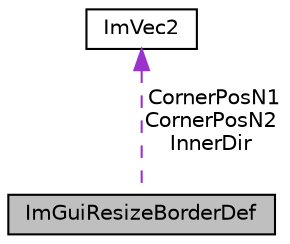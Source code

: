 digraph "ImGuiResizeBorderDef"
{
 // LATEX_PDF_SIZE
  edge [fontname="Helvetica",fontsize="10",labelfontname="Helvetica",labelfontsize="10"];
  node [fontname="Helvetica",fontsize="10",shape=record];
  Node1 [label="ImGuiResizeBorderDef",height=0.2,width=0.4,color="black", fillcolor="grey75", style="filled", fontcolor="black",tooltip=" "];
  Node2 -> Node1 [dir="back",color="darkorchid3",fontsize="10",style="dashed",label=" CornerPosN1\nCornerPosN2\nInnerDir" ,fontname="Helvetica"];
  Node2 [label="ImVec2",height=0.2,width=0.4,color="black", fillcolor="white", style="filled",URL="$struct_im_vec2.html",tooltip=" "];
}
